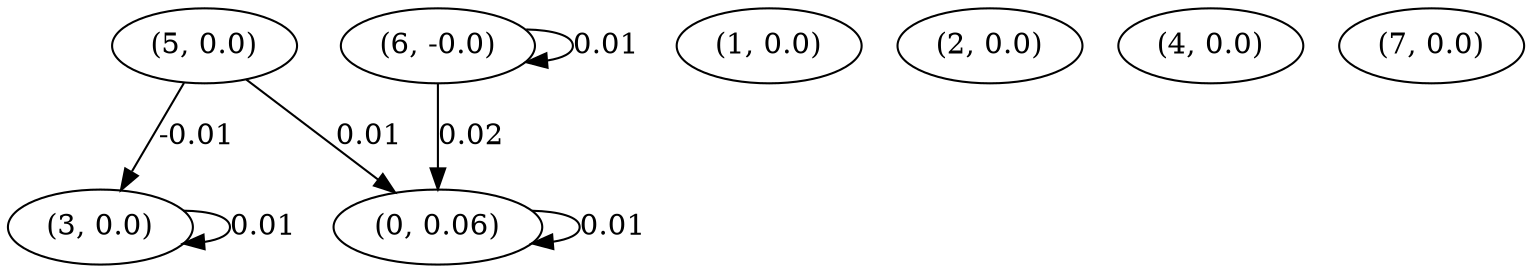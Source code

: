 digraph {
    0 [ label = "(0, 0.06)" ]
    1 [ label = "(1, 0.0)" ]
    2 [ label = "(2, 0.0)" ]
    3 [ label = "(3, 0.0)" ]
    4 [ label = "(4, 0.0)" ]
    5 [ label = "(5, 0.0)" ]
    6 [ label = "(6, -0.0)" ]
    7 [ label = "(7, 0.0)" ]
    0 -> 0 [ label = "0.01" ]
    3 -> 3 [ label = "0.01" ]
    6 -> 6 [ label = "0.01" ]
    5 -> 0 [ label = "0.01" ]
    6 -> 0 [ label = "0.02" ]
    5 -> 3 [ label = "-0.01" ]
}

